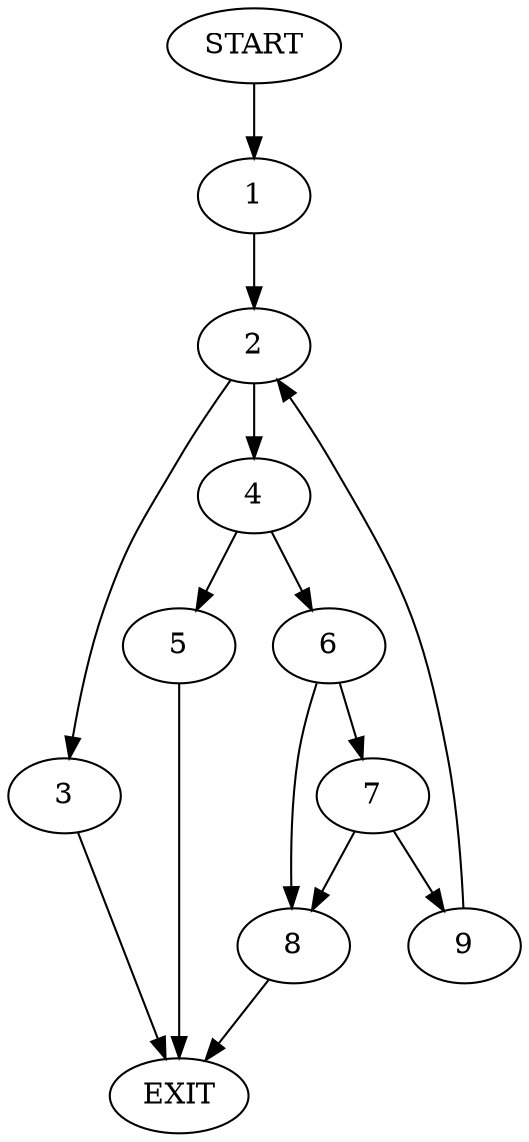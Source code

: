 digraph {
0 [label="START"]
10 [label="EXIT"]
0 -> 1
1 -> 2
2 -> 3
2 -> 4
3 -> 10
4 -> 5
4 -> 6
5 -> 10
6 -> 7
6 -> 8
7 -> 9
7 -> 8
8 -> 10
9 -> 2
}
